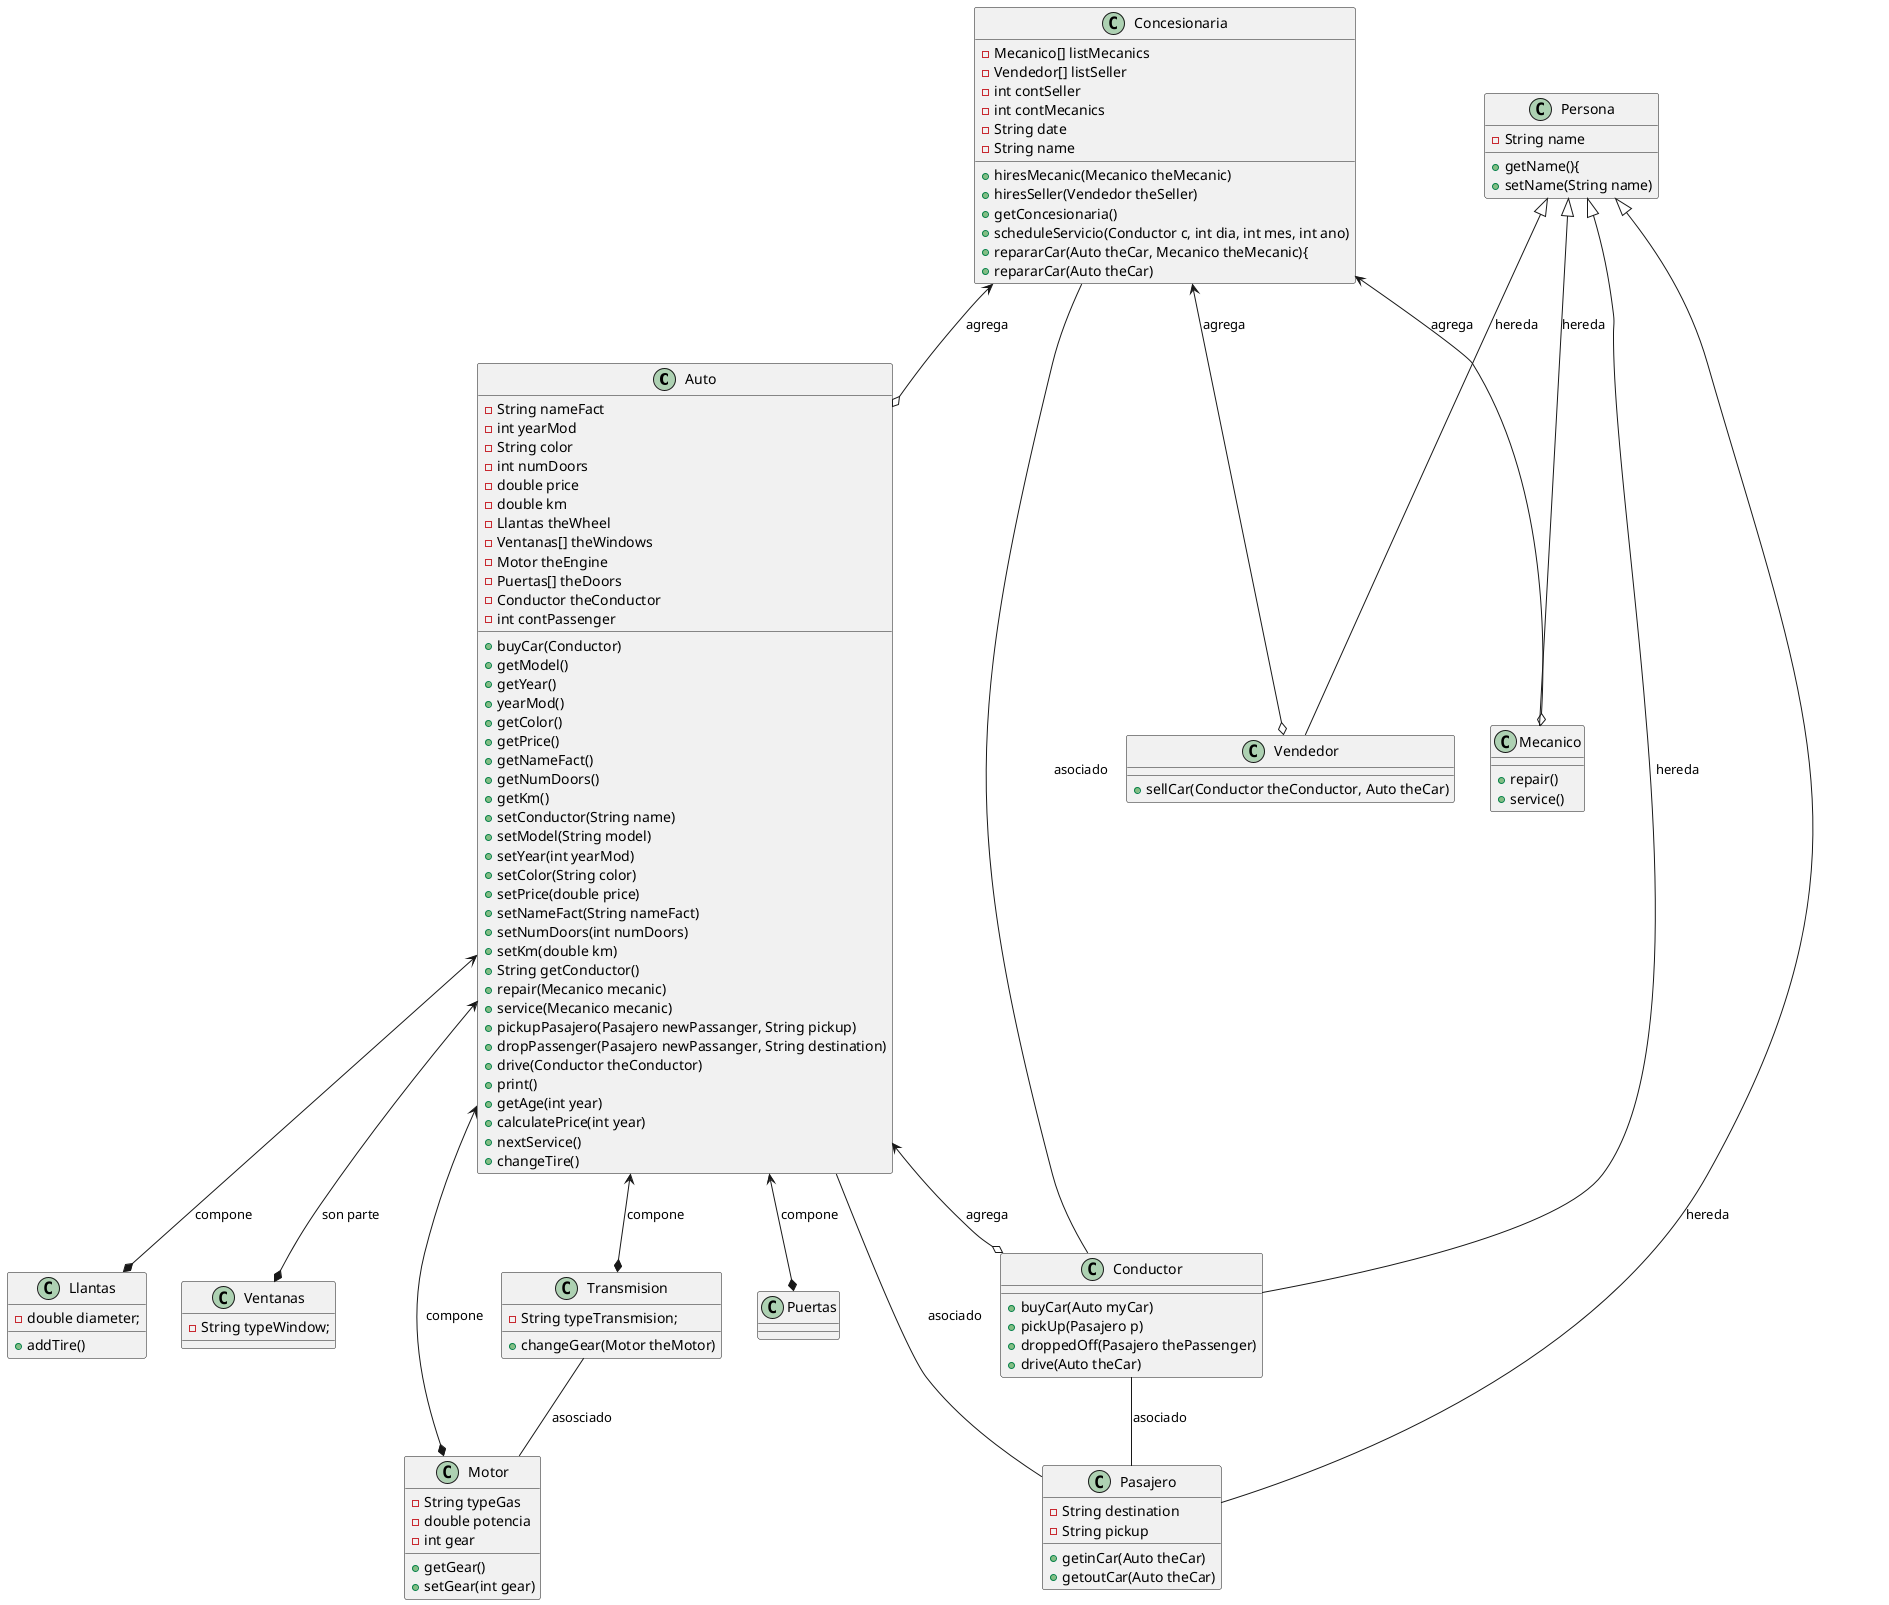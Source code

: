 @startuml
class Auto{
    -String nameFact
    -int yearMod
    -String color
    -int numDoors
    -double price
    -double km
    -Llantas theWheel
    -Ventanas[] theWindows
    -Motor theEngine
    -Puertas[] theDoors
    -Conductor theConductor
    -int contPassenger
    +buyCar(Conductor)
    +getModel()
    +getYear()
    +yearMod()
    + getColor()
    + getPrice()
    +getNameFact()
    + getNumDoors()
    + getKm()
    +setConductor(String name)
    +setModel(String model)
    +setYear(int yearMod)
    +setColor(String color)
    +setPrice(double price)
    +setNameFact(String nameFact)
    +setNumDoors(int numDoors)
    +setKm(double km)
    +String getConductor()
    +repair(Mecanico mecanic)
    +service(Mecanico mecanic)
    +pickupPasajero(Pasajero newPassanger, String pickup)
    +dropPassenger(Pasajero newPassanger, String destination)
    +drive(Conductor theConductor)
    +print()
    +getAge(int year)
    +calculatePrice(int year)
    +nextService()
    +changeTire()
}

class Transmision{
    -String typeTransmision;
    +changeGear(Motor theMotor)
}

class Ventanas{
    -String typeWindow;
}
class Llantas{
    -double diameter;
    +addTire()
}

class Motor{
    -String typeGas
    -double potencia
    -int gear
    +getGear()
    +setGear(int gear)
    
}
class Concesionaria{
    -Mecanico[] listMecanics
    -Vendedor[] listSeller
    -int contSeller
    -int contMecanics
    -String date 
    -String name
    +hiresMecanic(Mecanico theMecanic)
    +hiresSeller(Vendedor theSeller)
    +getConcesionaria()
    +scheduleServicio(Conductor c, int dia, int mes, int ano)
    +repararCar(Auto theCar, Mecanico theMecanic){
    +repararCar(Auto theCar)
    }

class Mecanico{
    +repair()
    +service()
}
class Vendedor{
    +sellCar(Conductor theConductor, Auto theCar)
}
class Conductor{
   +buyCar(Auto myCar)
   +pickUp(Pasajero p)
   +droppedOff(Pasajero thePassenger)
   +drive(Auto theCar)
}
class Pasajero{
    -String destination
    -String pickup
    +getinCar(Auto theCar)
    +getoutCar(Auto theCar)
}
class Persona{
    -String name 
    +getName(){
    +setName(String name)
}

Auto <--* Ventanas: son parte
Auto <--* Motor: compone
Auto <--* Puertas: compone
Auto <--* Llantas: compone
Auto <--* Transmision:compone

Persona <|-- Pasajero: hereda
Persona <|-- Mecanico: hereda
Persona <|-- Vendedor: hereda
Persona <|-- Conductor: hereda

Concesionaria <--o Mecanico: agrega
Concesionaria <--o Vendedor: agrega
Concesionaria <--o Auto: agrega
Auto <--o Conductor: agrega

Transmision--Motor: asosciado
Conductor--Pasajero: asociado
Auto--Pasajero: asociado
Concesionaria--Conductor: asociado
@enduml